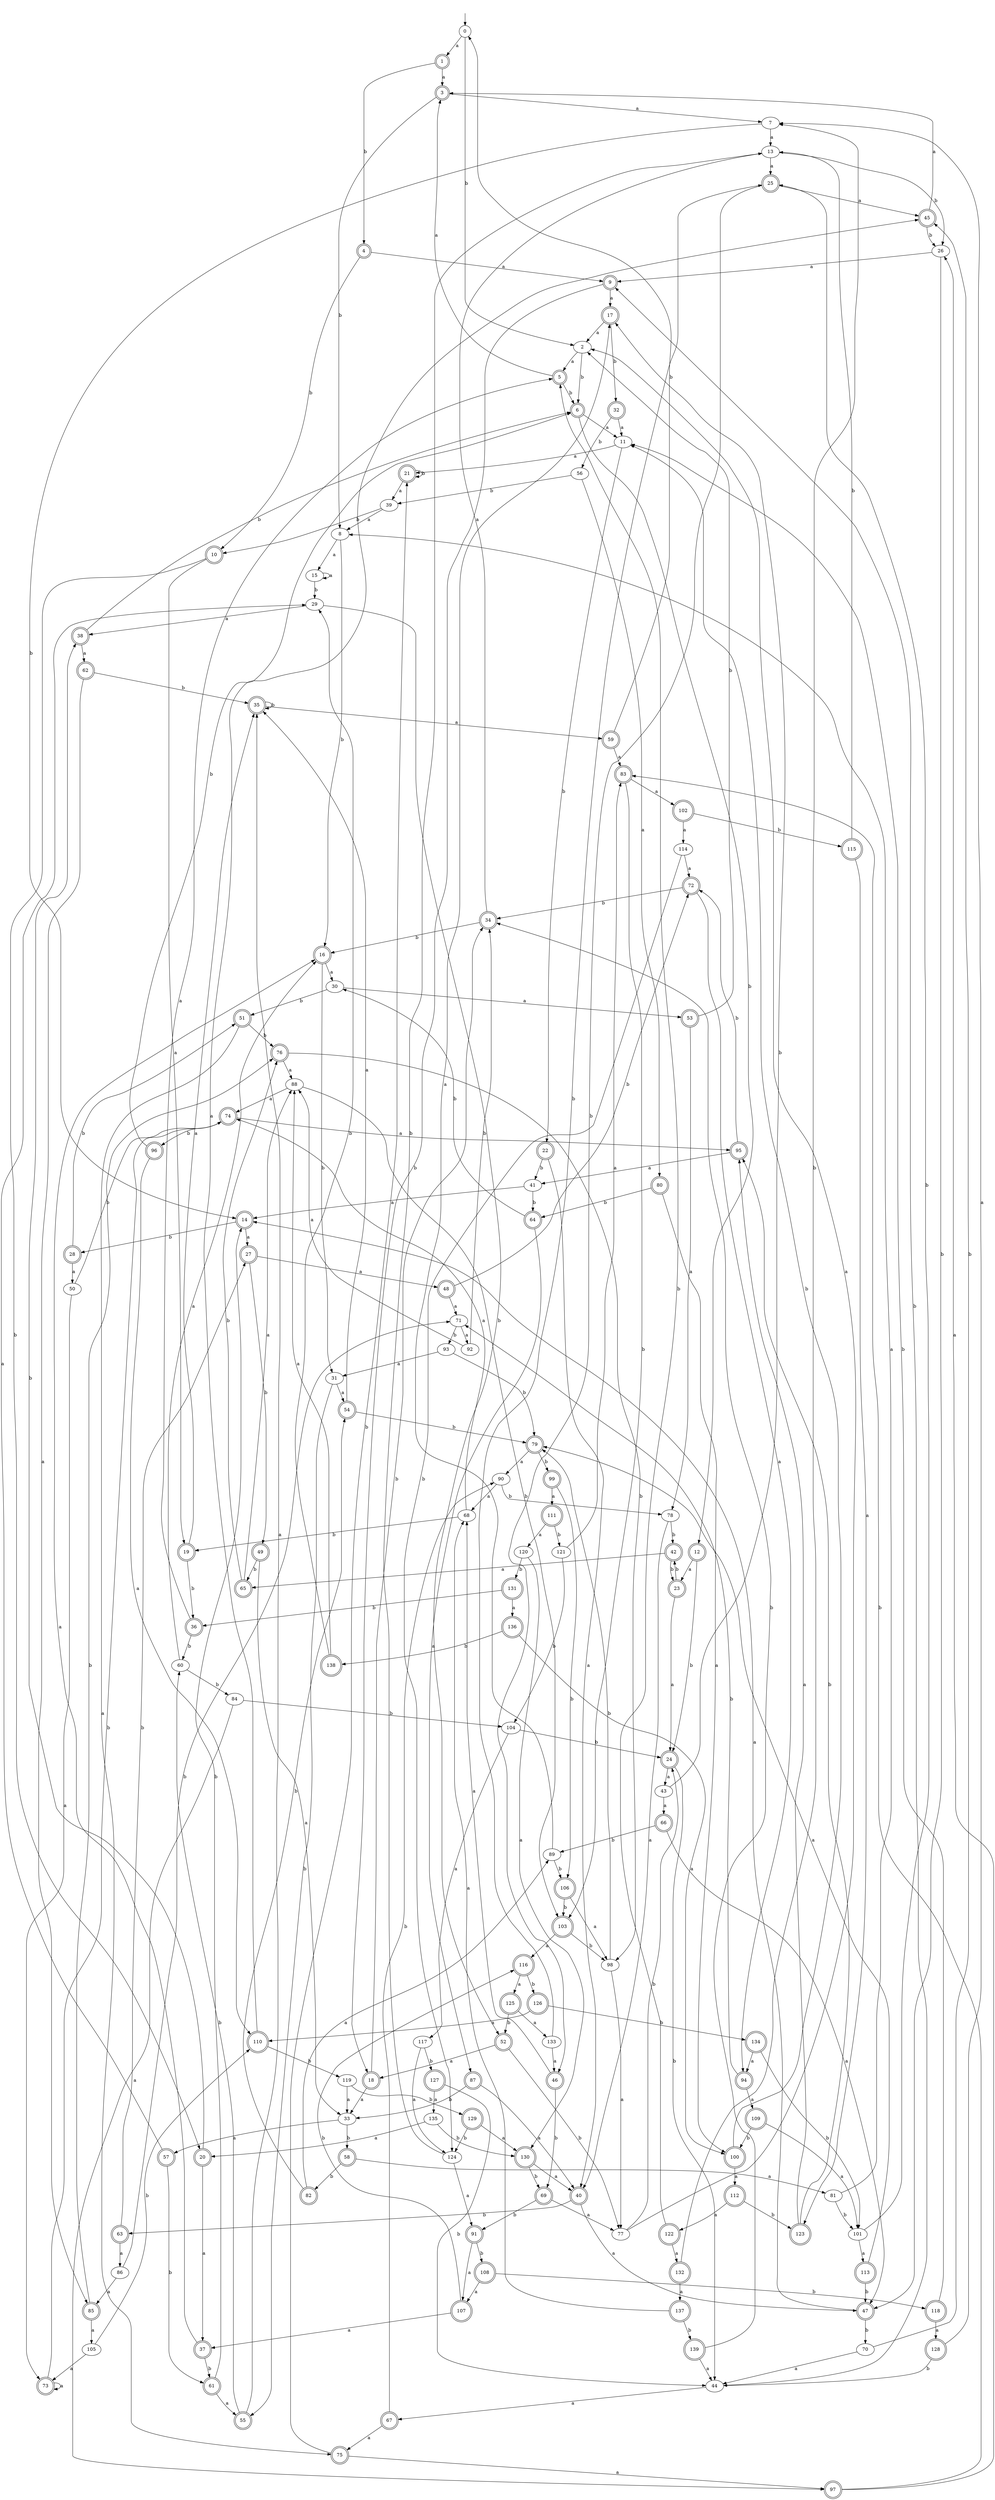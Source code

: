 digraph RandomDFA {
  __start0 [label="", shape=none];
  __start0 -> 0 [label=""];
  0 [shape=circle]
  0 -> 1 [label="a"]
  0 -> 2 [label="b"]
  1 [shape=doublecircle]
  1 -> 3 [label="a"]
  1 -> 4 [label="b"]
  2
  2 -> 5 [label="a"]
  2 -> 6 [label="b"]
  3 [shape=doublecircle]
  3 -> 7 [label="a"]
  3 -> 8 [label="b"]
  4 [shape=doublecircle]
  4 -> 9 [label="a"]
  4 -> 10 [label="b"]
  5 [shape=doublecircle]
  5 -> 3 [label="a"]
  5 -> 6 [label="b"]
  6 [shape=doublecircle]
  6 -> 11 [label="a"]
  6 -> 12 [label="b"]
  7
  7 -> 13 [label="a"]
  7 -> 14 [label="b"]
  8
  8 -> 15 [label="a"]
  8 -> 16 [label="b"]
  9 [shape=doublecircle]
  9 -> 17 [label="a"]
  9 -> 18 [label="b"]
  10 [shape=doublecircle]
  10 -> 19 [label="a"]
  10 -> 20 [label="b"]
  11
  11 -> 21 [label="a"]
  11 -> 22 [label="b"]
  12 [shape=doublecircle]
  12 -> 23 [label="a"]
  12 -> 24 [label="b"]
  13
  13 -> 25 [label="a"]
  13 -> 26 [label="b"]
  14 [shape=doublecircle]
  14 -> 27 [label="a"]
  14 -> 28 [label="b"]
  15
  15 -> 15 [label="a"]
  15 -> 29 [label="b"]
  16 [shape=doublecircle]
  16 -> 30 [label="a"]
  16 -> 31 [label="b"]
  17 [shape=doublecircle]
  17 -> 2 [label="a"]
  17 -> 32 [label="b"]
  18 [shape=doublecircle]
  18 -> 33 [label="a"]
  18 -> 34 [label="b"]
  19 [shape=doublecircle]
  19 -> 35 [label="a"]
  19 -> 36 [label="b"]
  20 [shape=doublecircle]
  20 -> 37 [label="a"]
  20 -> 38 [label="b"]
  21 [shape=doublecircle]
  21 -> 39 [label="a"]
  21 -> 21 [label="b"]
  22 [shape=doublecircle]
  22 -> 40 [label="a"]
  22 -> 41 [label="b"]
  23 [shape=doublecircle]
  23 -> 24 [label="a"]
  23 -> 42 [label="b"]
  24 [shape=doublecircle]
  24 -> 43 [label="a"]
  24 -> 44 [label="b"]
  25 [shape=doublecircle]
  25 -> 45 [label="a"]
  25 -> 46 [label="b"]
  26
  26 -> 9 [label="a"]
  26 -> 47 [label="b"]
  27 [shape=doublecircle]
  27 -> 48 [label="a"]
  27 -> 49 [label="b"]
  28 [shape=doublecircle]
  28 -> 50 [label="a"]
  28 -> 51 [label="b"]
  29
  29 -> 38 [label="a"]
  29 -> 52 [label="b"]
  30
  30 -> 53 [label="a"]
  30 -> 51 [label="b"]
  31
  31 -> 54 [label="a"]
  31 -> 55 [label="b"]
  32 [shape=doublecircle]
  32 -> 11 [label="a"]
  32 -> 56 [label="b"]
  33
  33 -> 57 [label="a"]
  33 -> 58 [label="b"]
  34 [shape=doublecircle]
  34 -> 13 [label="a"]
  34 -> 16 [label="b"]
  35 [shape=doublecircle]
  35 -> 59 [label="a"]
  35 -> 35 [label="b"]
  36 [shape=doublecircle]
  36 -> 5 [label="a"]
  36 -> 60 [label="b"]
  37 [shape=doublecircle]
  37 -> 16 [label="a"]
  37 -> 61 [label="b"]
  38 [shape=doublecircle]
  38 -> 62 [label="a"]
  38 -> 6 [label="b"]
  39
  39 -> 8 [label="a"]
  39 -> 10 [label="b"]
  40 [shape=doublecircle]
  40 -> 47 [label="a"]
  40 -> 63 [label="b"]
  41
  41 -> 14 [label="a"]
  41 -> 64 [label="b"]
  42 [shape=doublecircle]
  42 -> 65 [label="a"]
  42 -> 23 [label="b"]
  43
  43 -> 66 [label="a"]
  43 -> 17 [label="b"]
  44
  44 -> 67 [label="a"]
  44 -> 9 [label="b"]
  45 [shape=doublecircle]
  45 -> 3 [label="a"]
  45 -> 26 [label="b"]
  46 [shape=doublecircle]
  46 -> 68 [label="a"]
  46 -> 69 [label="b"]
  47 [shape=doublecircle]
  47 -> 14 [label="a"]
  47 -> 70 [label="b"]
  48 [shape=doublecircle]
  48 -> 71 [label="a"]
  48 -> 72 [label="b"]
  49 [shape=doublecircle]
  49 -> 33 [label="a"]
  49 -> 65 [label="b"]
  50
  50 -> 73 [label="a"]
  50 -> 74 [label="b"]
  51 [shape=doublecircle]
  51 -> 75 [label="a"]
  51 -> 76 [label="b"]
  52 [shape=doublecircle]
  52 -> 18 [label="a"]
  52 -> 77 [label="b"]
  53 [shape=doublecircle]
  53 -> 78 [label="a"]
  53 -> 2 [label="b"]
  54 [shape=doublecircle]
  54 -> 35 [label="a"]
  54 -> 79 [label="b"]
  55 [shape=doublecircle]
  55 -> 35 [label="a"]
  55 -> 60 [label="b"]
  56
  56 -> 80 [label="a"]
  56 -> 39 [label="b"]
  57 [shape=doublecircle]
  57 -> 29 [label="a"]
  57 -> 61 [label="b"]
  58 [shape=doublecircle]
  58 -> 81 [label="a"]
  58 -> 82 [label="b"]
  59 [shape=doublecircle]
  59 -> 83 [label="a"]
  59 -> 0 [label="b"]
  60
  60 -> 16 [label="a"]
  60 -> 84 [label="b"]
  61 [shape=doublecircle]
  61 -> 55 [label="a"]
  61 -> 14 [label="b"]
  62 [shape=doublecircle]
  62 -> 85 [label="a"]
  62 -> 35 [label="b"]
  63 [shape=doublecircle]
  63 -> 86 [label="a"]
  63 -> 27 [label="b"]
  64 [shape=doublecircle]
  64 -> 87 [label="a"]
  64 -> 30 [label="b"]
  65 [shape=doublecircle]
  65 -> 88 [label="a"]
  65 -> 76 [label="b"]
  66 [shape=doublecircle]
  66 -> 47 [label="a"]
  66 -> 89 [label="b"]
  67 [shape=doublecircle]
  67 -> 75 [label="a"]
  67 -> 90 [label="b"]
  68
  68 -> 74 [label="a"]
  68 -> 19 [label="b"]
  69 [shape=doublecircle]
  69 -> 77 [label="a"]
  69 -> 91 [label="b"]
  70
  70 -> 44 [label="a"]
  70 -> 45 [label="b"]
  71
  71 -> 92 [label="a"]
  71 -> 93 [label="b"]
  72 [shape=doublecircle]
  72 -> 94 [label="a"]
  72 -> 34 [label="b"]
  73 [shape=doublecircle]
  73 -> 73 [label="a"]
  73 -> 74 [label="b"]
  74 [shape=doublecircle]
  74 -> 95 [label="a"]
  74 -> 96 [label="b"]
  75 [shape=doublecircle]
  75 -> 97 [label="a"]
  75 -> 21 [label="b"]
  76 [shape=doublecircle]
  76 -> 88 [label="a"]
  76 -> 98 [label="b"]
  77
  77 -> 2 [label="a"]
  77 -> 24 [label="b"]
  78
  78 -> 40 [label="a"]
  78 -> 42 [label="b"]
  79 [shape=doublecircle]
  79 -> 90 [label="a"]
  79 -> 99 [label="b"]
  80 [shape=doublecircle]
  80 -> 100 [label="a"]
  80 -> 64 [label="b"]
  81
  81 -> 8 [label="a"]
  81 -> 101 [label="b"]
  82 [shape=doublecircle]
  82 -> 89 [label="a"]
  82 -> 54 [label="b"]
  83 [shape=doublecircle]
  83 -> 102 [label="a"]
  83 -> 103 [label="b"]
  84
  84 -> 97 [label="a"]
  84 -> 104 [label="b"]
  85 [shape=doublecircle]
  85 -> 105 [label="a"]
  85 -> 76 [label="b"]
  86
  86 -> 85 [label="a"]
  86 -> 71 [label="b"]
  87 [shape=doublecircle]
  87 -> 40 [label="a"]
  87 -> 33 [label="b"]
  88
  88 -> 74 [label="a"]
  88 -> 103 [label="b"]
  89
  89 -> 17 [label="a"]
  89 -> 106 [label="b"]
  90
  90 -> 68 [label="a"]
  90 -> 78 [label="b"]
  91 [shape=doublecircle]
  91 -> 107 [label="a"]
  91 -> 108 [label="b"]
  92
  92 -> 88 [label="a"]
  92 -> 34 [label="b"]
  93
  93 -> 31 [label="a"]
  93 -> 79 [label="b"]
  94 [shape=doublecircle]
  94 -> 109 [label="a"]
  94 -> 71 [label="b"]
  95 [shape=doublecircle]
  95 -> 41 [label="a"]
  95 -> 72 [label="b"]
  96 [shape=doublecircle]
  96 -> 110 [label="a"]
  96 -> 6 [label="b"]
  97 [shape=doublecircle]
  97 -> 26 [label="a"]
  97 -> 83 [label="b"]
  98
  98 -> 77 [label="a"]
  98 -> 79 [label="b"]
  99 [shape=doublecircle]
  99 -> 111 [label="a"]
  99 -> 106 [label="b"]
  100 [shape=doublecircle]
  100 -> 112 [label="a"]
  100 -> 11 [label="b"]
  101
  101 -> 113 [label="a"]
  101 -> 25 [label="b"]
  102 [shape=doublecircle]
  102 -> 114 [label="a"]
  102 -> 115 [label="b"]
  103 [shape=doublecircle]
  103 -> 116 [label="a"]
  103 -> 98 [label="b"]
  104
  104 -> 117 [label="a"]
  104 -> 24 [label="b"]
  105
  105 -> 73 [label="a"]
  105 -> 110 [label="b"]
  106 [shape=doublecircle]
  106 -> 98 [label="a"]
  106 -> 103 [label="b"]
  107 [shape=doublecircle]
  107 -> 37 [label="a"]
  107 -> 116 [label="b"]
  108 [shape=doublecircle]
  108 -> 107 [label="a"]
  108 -> 118 [label="b"]
  109 [shape=doublecircle]
  109 -> 101 [label="a"]
  109 -> 100 [label="b"]
  110 [shape=doublecircle]
  110 -> 45 [label="a"]
  110 -> 119 [label="b"]
  111 [shape=doublecircle]
  111 -> 120 [label="a"]
  111 -> 121 [label="b"]
  112 [shape=doublecircle]
  112 -> 122 [label="a"]
  112 -> 123 [label="b"]
  113 [shape=doublecircle]
  113 -> 79 [label="a"]
  113 -> 47 [label="b"]
  114
  114 -> 72 [label="a"]
  114 -> 124 [label="b"]
  115 [shape=doublecircle]
  115 -> 123 [label="a"]
  115 -> 13 [label="b"]
  116 [shape=doublecircle]
  116 -> 125 [label="a"]
  116 -> 126 [label="b"]
  117
  117 -> 124 [label="a"]
  117 -> 127 [label="b"]
  118 [shape=doublecircle]
  118 -> 128 [label="a"]
  118 -> 11 [label="b"]
  119
  119 -> 33 [label="a"]
  119 -> 129 [label="b"]
  120
  120 -> 130 [label="a"]
  120 -> 131 [label="b"]
  121
  121 -> 83 [label="a"]
  121 -> 104 [label="b"]
  122 [shape=doublecircle]
  122 -> 132 [label="a"]
  122 -> 5 [label="b"]
  123 [shape=doublecircle]
  123 -> 95 [label="a"]
  123 -> 95 [label="b"]
  124
  124 -> 91 [label="a"]
  124 -> 13 [label="b"]
  125 [shape=doublecircle]
  125 -> 133 [label="a"]
  125 -> 52 [label="b"]
  126 [shape=doublecircle]
  126 -> 110 [label="a"]
  126 -> 134 [label="b"]
  127 [shape=doublecircle]
  127 -> 135 [label="a"]
  127 -> 44 [label="b"]
  128 [shape=doublecircle]
  128 -> 7 [label="a"]
  128 -> 44 [label="b"]
  129 [shape=doublecircle]
  129 -> 130 [label="a"]
  129 -> 124 [label="b"]
  130 [shape=doublecircle]
  130 -> 40 [label="a"]
  130 -> 69 [label="b"]
  131 [shape=doublecircle]
  131 -> 136 [label="a"]
  131 -> 36 [label="b"]
  132 [shape=doublecircle]
  132 -> 137 [label="a"]
  132 -> 7 [label="b"]
  133
  133 -> 46 [label="a"]
  133 -> 25 [label="b"]
  134 [shape=doublecircle]
  134 -> 94 [label="a"]
  134 -> 101 [label="b"]
  135
  135 -> 20 [label="a"]
  135 -> 130 [label="b"]
  136 [shape=doublecircle]
  136 -> 100 [label="a"]
  136 -> 138 [label="b"]
  137 [shape=doublecircle]
  137 -> 68 [label="a"]
  137 -> 139 [label="b"]
  138 [shape=doublecircle]
  138 -> 88 [label="a"]
  138 -> 29 [label="b"]
  139 [shape=doublecircle]
  139 -> 44 [label="a"]
  139 -> 34 [label="b"]
}
